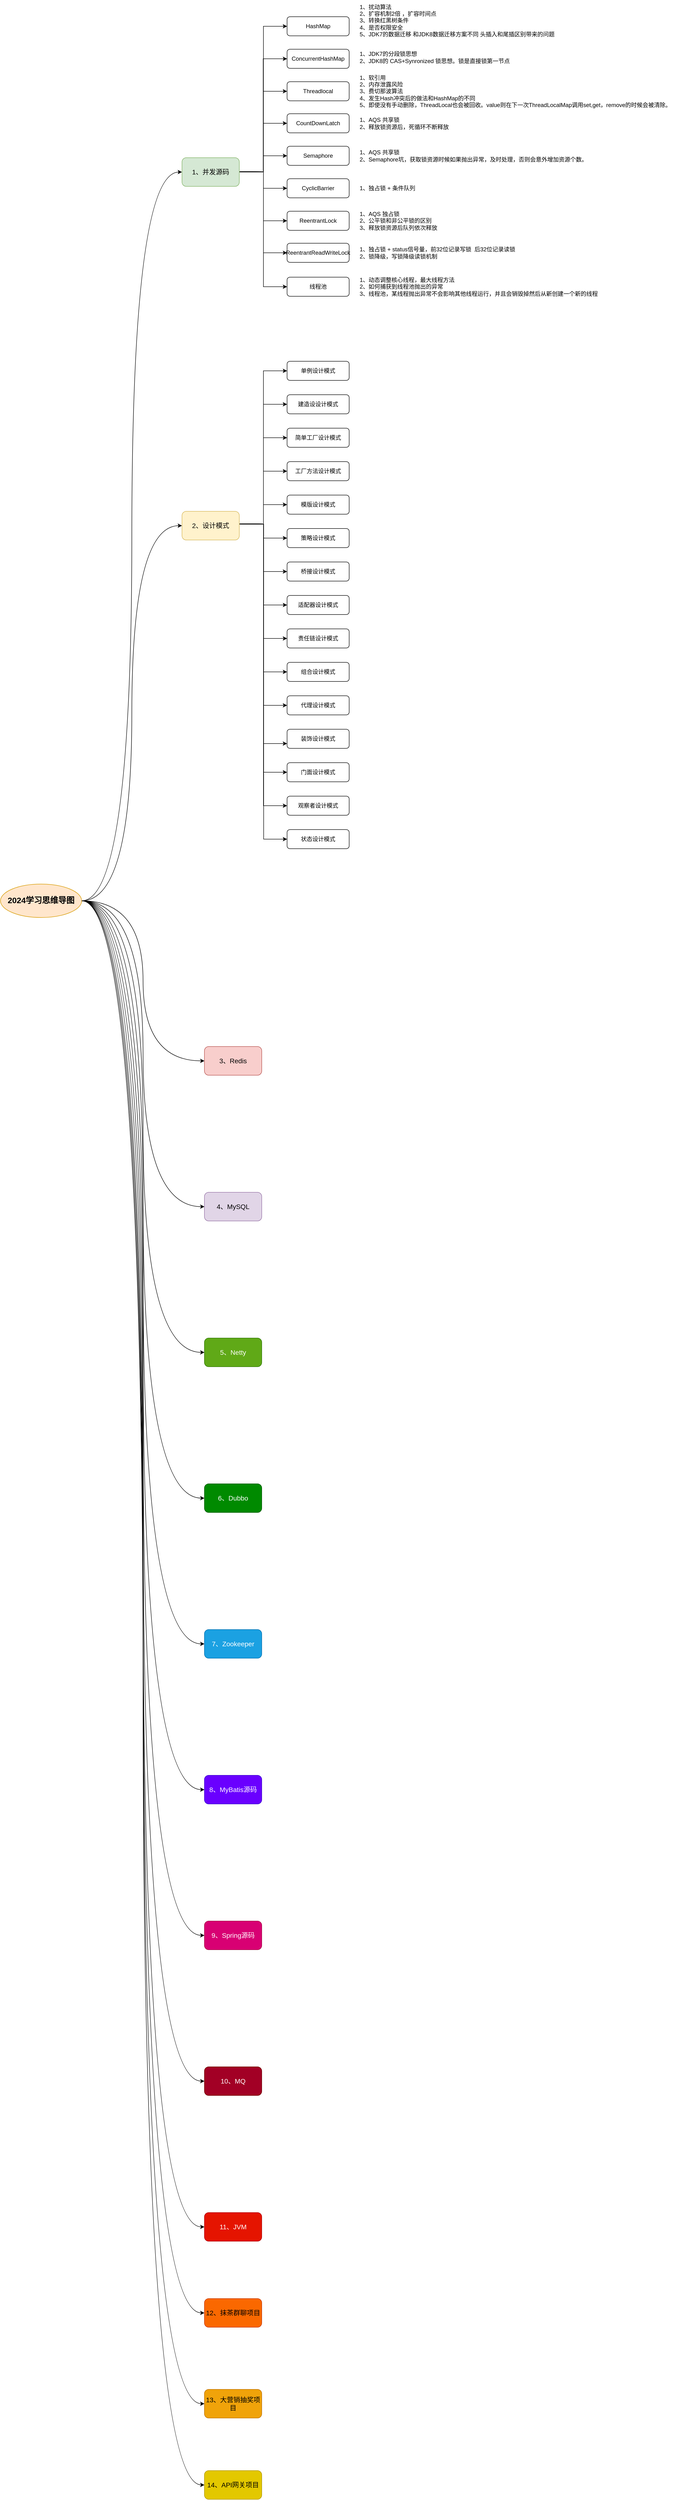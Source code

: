 <mxfile version="23.1.5" type="github">
  <diagram name="第 1 页" id="fht6a-PDqWZK2c6vkvI2">
    <mxGraphModel dx="1434" dy="1907" grid="1" gridSize="10" guides="1" tooltips="1" connect="1" arrows="1" fold="1" page="1" pageScale="1" pageWidth="827" pageHeight="1169" math="0" shadow="0">
      <root>
        <mxCell id="0" />
        <mxCell id="1" parent="0" />
        <mxCell id="TGkRxMRqjUsvFXReb4Ec-3" style="edgeStyle=orthogonalEdgeStyle;rounded=0;orthogonalLoop=1;jettySize=auto;html=1;entryX=0;entryY=0.5;entryDx=0;entryDy=0;curved=1;" edge="1" parent="1" source="TGkRxMRqjUsvFXReb4Ec-1" target="TGkRxMRqjUsvFXReb4Ec-2">
          <mxGeometry relative="1" as="geometry" />
        </mxCell>
        <mxCell id="TGkRxMRqjUsvFXReb4Ec-27" style="edgeStyle=orthogonalEdgeStyle;rounded=0;orthogonalLoop=1;jettySize=auto;html=1;entryX=0;entryY=0.5;entryDx=0;entryDy=0;curved=1;" edge="1" parent="1" source="TGkRxMRqjUsvFXReb4Ec-1" target="TGkRxMRqjUsvFXReb4Ec-28">
          <mxGeometry relative="1" as="geometry" />
        </mxCell>
        <mxCell id="TGkRxMRqjUsvFXReb4Ec-63" style="edgeStyle=orthogonalEdgeStyle;rounded=0;orthogonalLoop=1;jettySize=auto;html=1;entryX=0;entryY=0.5;entryDx=0;entryDy=0;curved=1;" edge="1" parent="1" source="TGkRxMRqjUsvFXReb4Ec-1" target="TGkRxMRqjUsvFXReb4Ec-59">
          <mxGeometry relative="1" as="geometry" />
        </mxCell>
        <mxCell id="TGkRxMRqjUsvFXReb4Ec-64" style="edgeStyle=orthogonalEdgeStyle;rounded=0;orthogonalLoop=1;jettySize=auto;html=1;entryX=0;entryY=0.5;entryDx=0;entryDy=0;curved=1;" edge="1" parent="1" source="TGkRxMRqjUsvFXReb4Ec-1" target="TGkRxMRqjUsvFXReb4Ec-61">
          <mxGeometry relative="1" as="geometry" />
        </mxCell>
        <mxCell id="TGkRxMRqjUsvFXReb4Ec-66" style="edgeStyle=orthogonalEdgeStyle;rounded=0;orthogonalLoop=1;jettySize=auto;html=1;entryX=0;entryY=0.5;entryDx=0;entryDy=0;curved=1;" edge="1" parent="1" source="TGkRxMRqjUsvFXReb4Ec-1" target="TGkRxMRqjUsvFXReb4Ec-65">
          <mxGeometry relative="1" as="geometry" />
        </mxCell>
        <mxCell id="TGkRxMRqjUsvFXReb4Ec-68" style="edgeStyle=orthogonalEdgeStyle;rounded=0;orthogonalLoop=1;jettySize=auto;html=1;entryX=0;entryY=0.5;entryDx=0;entryDy=0;curved=1;" edge="1" parent="1" source="TGkRxMRqjUsvFXReb4Ec-1" target="TGkRxMRqjUsvFXReb4Ec-67">
          <mxGeometry relative="1" as="geometry" />
        </mxCell>
        <mxCell id="TGkRxMRqjUsvFXReb4Ec-70" style="edgeStyle=orthogonalEdgeStyle;rounded=0;orthogonalLoop=1;jettySize=auto;html=1;entryX=0;entryY=0.5;entryDx=0;entryDy=0;curved=1;" edge="1" parent="1" source="TGkRxMRqjUsvFXReb4Ec-1" target="TGkRxMRqjUsvFXReb4Ec-69">
          <mxGeometry relative="1" as="geometry" />
        </mxCell>
        <mxCell id="TGkRxMRqjUsvFXReb4Ec-72" style="edgeStyle=orthogonalEdgeStyle;rounded=0;orthogonalLoop=1;jettySize=auto;html=1;entryX=0;entryY=0.5;entryDx=0;entryDy=0;curved=1;" edge="1" parent="1" source="TGkRxMRqjUsvFXReb4Ec-1" target="TGkRxMRqjUsvFXReb4Ec-71">
          <mxGeometry relative="1" as="geometry" />
        </mxCell>
        <mxCell id="TGkRxMRqjUsvFXReb4Ec-75" style="edgeStyle=orthogonalEdgeStyle;rounded=0;orthogonalLoop=1;jettySize=auto;html=1;entryX=0;entryY=0.5;entryDx=0;entryDy=0;curved=1;" edge="1" parent="1" source="TGkRxMRqjUsvFXReb4Ec-1" target="TGkRxMRqjUsvFXReb4Ec-73">
          <mxGeometry relative="1" as="geometry" />
        </mxCell>
        <mxCell id="TGkRxMRqjUsvFXReb4Ec-76" style="edgeStyle=orthogonalEdgeStyle;rounded=0;orthogonalLoop=1;jettySize=auto;html=1;entryX=0;entryY=0.5;entryDx=0;entryDy=0;curved=1;" edge="1" parent="1" source="TGkRxMRqjUsvFXReb4Ec-1" target="TGkRxMRqjUsvFXReb4Ec-74">
          <mxGeometry relative="1" as="geometry" />
        </mxCell>
        <mxCell id="TGkRxMRqjUsvFXReb4Ec-78" style="edgeStyle=orthogonalEdgeStyle;rounded=0;orthogonalLoop=1;jettySize=auto;html=1;entryX=0;entryY=0.5;entryDx=0;entryDy=0;curved=1;" edge="1" parent="1" source="TGkRxMRqjUsvFXReb4Ec-1" target="TGkRxMRqjUsvFXReb4Ec-77">
          <mxGeometry relative="1" as="geometry" />
        </mxCell>
        <mxCell id="TGkRxMRqjUsvFXReb4Ec-82" style="edgeStyle=orthogonalEdgeStyle;rounded=0;orthogonalLoop=1;jettySize=auto;html=1;entryX=0;entryY=0.5;entryDx=0;entryDy=0;curved=1;" edge="1" parent="1" source="TGkRxMRqjUsvFXReb4Ec-1" target="TGkRxMRqjUsvFXReb4Ec-79">
          <mxGeometry relative="1" as="geometry" />
        </mxCell>
        <mxCell id="TGkRxMRqjUsvFXReb4Ec-84" style="edgeStyle=orthogonalEdgeStyle;rounded=0;orthogonalLoop=1;jettySize=auto;html=1;entryX=0;entryY=0.5;entryDx=0;entryDy=0;curved=1;" edge="1" parent="1" source="TGkRxMRqjUsvFXReb4Ec-1" target="TGkRxMRqjUsvFXReb4Ec-81">
          <mxGeometry relative="1" as="geometry" />
        </mxCell>
        <mxCell id="TGkRxMRqjUsvFXReb4Ec-1" value="2024学习思维导图" style="ellipse;whiteSpace=wrap;html=1;fillColor=#ffe6cc;strokeColor=#d79b00;fontStyle=1;fontSize=17;" vertex="1" parent="1">
          <mxGeometry x="70" y="1610" width="170" height="70" as="geometry" />
        </mxCell>
        <mxCell id="TGkRxMRqjUsvFXReb4Ec-5" style="edgeStyle=orthogonalEdgeStyle;rounded=0;orthogonalLoop=1;jettySize=auto;html=1;entryX=0;entryY=0.5;entryDx=0;entryDy=0;" edge="1" parent="1" target="TGkRxMRqjUsvFXReb4Ec-4">
          <mxGeometry relative="1" as="geometry">
            <mxPoint x="570" y="119" as="sourcePoint" />
          </mxGeometry>
        </mxCell>
        <mxCell id="TGkRxMRqjUsvFXReb4Ec-9" style="edgeStyle=orthogonalEdgeStyle;rounded=0;orthogonalLoop=1;jettySize=auto;html=1;entryX=0;entryY=0.5;entryDx=0;entryDy=0;" edge="1" parent="1" target="TGkRxMRqjUsvFXReb4Ec-8">
          <mxGeometry relative="1" as="geometry">
            <mxPoint x="570" y="119" as="sourcePoint" />
          </mxGeometry>
        </mxCell>
        <mxCell id="TGkRxMRqjUsvFXReb4Ec-11" style="edgeStyle=orthogonalEdgeStyle;rounded=0;orthogonalLoop=1;jettySize=auto;html=1;entryX=0;entryY=0.5;entryDx=0;entryDy=0;" edge="1" parent="1" target="TGkRxMRqjUsvFXReb4Ec-10">
          <mxGeometry relative="1" as="geometry">
            <mxPoint x="570" y="119" as="sourcePoint" />
          </mxGeometry>
        </mxCell>
        <mxCell id="TGkRxMRqjUsvFXReb4Ec-13" style="edgeStyle=orthogonalEdgeStyle;rounded=0;orthogonalLoop=1;jettySize=auto;html=1;entryX=0;entryY=0.5;entryDx=0;entryDy=0;" edge="1" parent="1" target="TGkRxMRqjUsvFXReb4Ec-12">
          <mxGeometry relative="1" as="geometry">
            <mxPoint x="570" y="119" as="sourcePoint" />
          </mxGeometry>
        </mxCell>
        <mxCell id="TGkRxMRqjUsvFXReb4Ec-15" style="edgeStyle=orthogonalEdgeStyle;rounded=0;orthogonalLoop=1;jettySize=auto;html=1;entryX=0;entryY=0.5;entryDx=0;entryDy=0;" edge="1" parent="1" target="TGkRxMRqjUsvFXReb4Ec-14">
          <mxGeometry relative="1" as="geometry">
            <mxPoint x="570" y="119" as="sourcePoint" />
          </mxGeometry>
        </mxCell>
        <mxCell id="TGkRxMRqjUsvFXReb4Ec-17" style="edgeStyle=orthogonalEdgeStyle;rounded=0;orthogonalLoop=1;jettySize=auto;html=1;entryX=0;entryY=0.5;entryDx=0;entryDy=0;" edge="1" parent="1" target="TGkRxMRqjUsvFXReb4Ec-16">
          <mxGeometry relative="1" as="geometry">
            <mxPoint x="570" y="119" as="sourcePoint" />
          </mxGeometry>
        </mxCell>
        <mxCell id="TGkRxMRqjUsvFXReb4Ec-19" style="edgeStyle=orthogonalEdgeStyle;rounded=0;orthogonalLoop=1;jettySize=auto;html=1;entryX=0;entryY=0.5;entryDx=0;entryDy=0;" edge="1" parent="1" target="TGkRxMRqjUsvFXReb4Ec-18">
          <mxGeometry relative="1" as="geometry">
            <mxPoint x="570" y="119" as="sourcePoint" />
          </mxGeometry>
        </mxCell>
        <mxCell id="TGkRxMRqjUsvFXReb4Ec-23" style="edgeStyle=orthogonalEdgeStyle;rounded=0;orthogonalLoop=1;jettySize=auto;html=1;entryX=0;entryY=0.5;entryDx=0;entryDy=0;" edge="1" parent="1" target="TGkRxMRqjUsvFXReb4Ec-22">
          <mxGeometry relative="1" as="geometry">
            <mxPoint x="570" y="119" as="sourcePoint" />
          </mxGeometry>
        </mxCell>
        <mxCell id="TGkRxMRqjUsvFXReb4Ec-26" style="edgeStyle=orthogonalEdgeStyle;rounded=0;orthogonalLoop=1;jettySize=auto;html=1;entryX=0;entryY=0.5;entryDx=0;entryDy=0;" edge="1" parent="1" source="TGkRxMRqjUsvFXReb4Ec-2" target="TGkRxMRqjUsvFXReb4Ec-6">
          <mxGeometry relative="1" as="geometry" />
        </mxCell>
        <mxCell id="TGkRxMRqjUsvFXReb4Ec-2" value="1、并发源码" style="rounded=1;whiteSpace=wrap;html=1;fontSize=14;fillColor=#d5e8d4;strokeColor=#82b366;" vertex="1" parent="1">
          <mxGeometry x="450" y="90" width="120" height="60" as="geometry" />
        </mxCell>
        <UserObject label="HashMap" link="https://www.bugstack.cn/md/java/interview/2020-08-07-%E9%9D%A2%E7%BB%8F%E6%89%8B%E5%86%8C%20%C2%B7%20%E7%AC%AC3%E7%AF%87%E3%80%8AHashMap%E6%A0%B8%E5%BF%83%E7%9F%A5%E8%AF%86%EF%BC%8C%E6%89%B0%E5%8A%A8%E5%87%BD%E6%95%B0%E3%80%81%E8%B4%9F%E8%BD%BD%E5%9B%A0%E5%AD%90%E3%80%81%E6%89%A9%E5%AE%B9%E9%93%BE%E8%A1%A8%E6%8B%86%E5%88%86%EF%BC%8C%E6%B7%B1%E5%BA%A6%E5%AD%A6%E4%B9%A0%E3%80%8B.html#_3-%E5%88%9D%E5%A7%8B%E5%8C%96%E5%AE%B9%E9%87%8F%E5%92%8C%E8%B4%9F%E8%BD%BD%E5%9B%A0%E5%AD%90" linkTarget="_blank" id="TGkRxMRqjUsvFXReb4Ec-4">
          <mxCell style="rounded=1;whiteSpace=wrap;html=1;" vertex="1" parent="1">
            <mxGeometry x="670" y="-205" width="130" height="40" as="geometry" />
          </mxCell>
        </UserObject>
        <UserObject label="ConcurrentHashMap" link="https://juejin.cn/post/7064061605185028110#heading-13" linkTarget="_blank" id="TGkRxMRqjUsvFXReb4Ec-6">
          <mxCell style="rounded=1;whiteSpace=wrap;html=1;" vertex="1" parent="1">
            <mxGeometry x="670" y="-137" width="130" height="40" as="geometry" />
          </mxCell>
        </UserObject>
        <UserObject label="Threadlocal" link="https://blog.csdn.net/crayon0/article/details/127461308?spm=1001.201.3001.551" linkTarget="_blank" id="TGkRxMRqjUsvFXReb4Ec-8">
          <mxCell style="rounded=1;whiteSpace=wrap;html=1;" vertex="1" parent="1">
            <mxGeometry x="670" y="-69" width="130" height="40" as="geometry" />
          </mxCell>
        </UserObject>
        <mxCell id="TGkRxMRqjUsvFXReb4Ec-10" value="CountDownLatch" style="rounded=1;whiteSpace=wrap;html=1;" vertex="1" parent="1">
          <mxGeometry x="670" y="-2" width="130" height="40" as="geometry" />
        </mxCell>
        <mxCell id="TGkRxMRqjUsvFXReb4Ec-12" value="Semaphore" style="rounded=1;whiteSpace=wrap;html=1;" vertex="1" parent="1">
          <mxGeometry x="670" y="66" width="130" height="40" as="geometry" />
        </mxCell>
        <mxCell id="TGkRxMRqjUsvFXReb4Ec-14" value="CyclicBarrier" style="rounded=1;whiteSpace=wrap;html=1;" vertex="1" parent="1">
          <mxGeometry x="670" y="134" width="130" height="40" as="geometry" />
        </mxCell>
        <mxCell id="TGkRxMRqjUsvFXReb4Ec-16" value="ReentrantLock" style="rounded=1;whiteSpace=wrap;html=1;" vertex="1" parent="1">
          <mxGeometry x="670" y="202" width="130" height="40" as="geometry" />
        </mxCell>
        <mxCell id="TGkRxMRqjUsvFXReb4Ec-18" value="ReentrantReadWriteLock" style="rounded=1;whiteSpace=wrap;html=1;" vertex="1" parent="1">
          <mxGeometry x="670" y="269" width="130" height="40" as="geometry" />
        </mxCell>
        <mxCell id="TGkRxMRqjUsvFXReb4Ec-22" value="线程池" style="rounded=1;whiteSpace=wrap;html=1;" vertex="1" parent="1">
          <mxGeometry x="670" y="340" width="130" height="40" as="geometry" />
        </mxCell>
        <mxCell id="TGkRxMRqjUsvFXReb4Ec-30" style="edgeStyle=orthogonalEdgeStyle;rounded=0;orthogonalLoop=1;jettySize=auto;html=1;entryX=0;entryY=0.5;entryDx=0;entryDy=0;" edge="1" parent="1" target="TGkRxMRqjUsvFXReb4Ec-29">
          <mxGeometry relative="1" as="geometry">
            <mxPoint x="570" y="856" as="sourcePoint" />
          </mxGeometry>
        </mxCell>
        <mxCell id="TGkRxMRqjUsvFXReb4Ec-45" style="edgeStyle=orthogonalEdgeStyle;rounded=0;orthogonalLoop=1;jettySize=auto;html=1;entryX=0;entryY=0.5;entryDx=0;entryDy=0;" edge="1" parent="1" target="TGkRxMRqjUsvFXReb4Ec-31">
          <mxGeometry relative="1" as="geometry">
            <mxPoint x="570" y="856" as="sourcePoint" />
          </mxGeometry>
        </mxCell>
        <mxCell id="TGkRxMRqjUsvFXReb4Ec-46" style="edgeStyle=orthogonalEdgeStyle;rounded=0;orthogonalLoop=1;jettySize=auto;html=1;entryX=0;entryY=0.5;entryDx=0;entryDy=0;" edge="1" parent="1" target="TGkRxMRqjUsvFXReb4Ec-32">
          <mxGeometry relative="1" as="geometry">
            <mxPoint x="570" y="856" as="sourcePoint" />
          </mxGeometry>
        </mxCell>
        <mxCell id="TGkRxMRqjUsvFXReb4Ec-47" style="edgeStyle=orthogonalEdgeStyle;rounded=0;orthogonalLoop=1;jettySize=auto;html=1;entryX=0;entryY=0.5;entryDx=0;entryDy=0;" edge="1" parent="1" target="TGkRxMRqjUsvFXReb4Ec-33">
          <mxGeometry relative="1" as="geometry">
            <mxPoint x="570" y="856" as="sourcePoint" />
          </mxGeometry>
        </mxCell>
        <mxCell id="TGkRxMRqjUsvFXReb4Ec-48" style="edgeStyle=orthogonalEdgeStyle;rounded=0;orthogonalLoop=1;jettySize=auto;html=1;entryX=0;entryY=0.5;entryDx=0;entryDy=0;" edge="1" parent="1" target="TGkRxMRqjUsvFXReb4Ec-34">
          <mxGeometry relative="1" as="geometry">
            <mxPoint x="570" y="856" as="sourcePoint" />
          </mxGeometry>
        </mxCell>
        <mxCell id="TGkRxMRqjUsvFXReb4Ec-49" style="edgeStyle=orthogonalEdgeStyle;rounded=0;orthogonalLoop=1;jettySize=auto;html=1;entryX=0;entryY=0.5;entryDx=0;entryDy=0;" edge="1" parent="1" target="TGkRxMRqjUsvFXReb4Ec-35">
          <mxGeometry relative="1" as="geometry">
            <mxPoint x="570" y="856" as="sourcePoint" />
          </mxGeometry>
        </mxCell>
        <mxCell id="TGkRxMRqjUsvFXReb4Ec-50" style="edgeStyle=orthogonalEdgeStyle;rounded=0;orthogonalLoop=1;jettySize=auto;html=1;entryX=0;entryY=0.5;entryDx=0;entryDy=0;" edge="1" parent="1" target="TGkRxMRqjUsvFXReb4Ec-36">
          <mxGeometry relative="1" as="geometry">
            <mxPoint x="570" y="856" as="sourcePoint" />
          </mxGeometry>
        </mxCell>
        <mxCell id="TGkRxMRqjUsvFXReb4Ec-51" style="edgeStyle=orthogonalEdgeStyle;rounded=0;orthogonalLoop=1;jettySize=auto;html=1;entryX=0;entryY=0.5;entryDx=0;entryDy=0;" edge="1" parent="1" target="TGkRxMRqjUsvFXReb4Ec-37">
          <mxGeometry relative="1" as="geometry">
            <mxPoint x="570" y="856" as="sourcePoint" />
          </mxGeometry>
        </mxCell>
        <mxCell id="TGkRxMRqjUsvFXReb4Ec-52" style="edgeStyle=orthogonalEdgeStyle;rounded=0;orthogonalLoop=1;jettySize=auto;html=1;entryX=0;entryY=0.5;entryDx=0;entryDy=0;" edge="1" parent="1" target="TGkRxMRqjUsvFXReb4Ec-38">
          <mxGeometry relative="1" as="geometry">
            <mxPoint x="570" y="856" as="sourcePoint" />
          </mxGeometry>
        </mxCell>
        <mxCell id="TGkRxMRqjUsvFXReb4Ec-53" style="edgeStyle=orthogonalEdgeStyle;rounded=0;orthogonalLoop=1;jettySize=auto;html=1;entryX=0;entryY=0.5;entryDx=0;entryDy=0;" edge="1" parent="1" target="TGkRxMRqjUsvFXReb4Ec-39">
          <mxGeometry relative="1" as="geometry">
            <mxPoint x="570" y="856" as="sourcePoint" />
          </mxGeometry>
        </mxCell>
        <mxCell id="TGkRxMRqjUsvFXReb4Ec-54" style="edgeStyle=orthogonalEdgeStyle;rounded=0;orthogonalLoop=1;jettySize=auto;html=1;entryX=0;entryY=0.5;entryDx=0;entryDy=0;" edge="1" parent="1" target="TGkRxMRqjUsvFXReb4Ec-40">
          <mxGeometry relative="1" as="geometry">
            <mxPoint x="570" y="856" as="sourcePoint" />
          </mxGeometry>
        </mxCell>
        <mxCell id="TGkRxMRqjUsvFXReb4Ec-55" style="edgeStyle=orthogonalEdgeStyle;rounded=0;orthogonalLoop=1;jettySize=auto;html=1;entryX=0;entryY=0.75;entryDx=0;entryDy=0;" edge="1" parent="1" target="TGkRxMRqjUsvFXReb4Ec-41">
          <mxGeometry relative="1" as="geometry">
            <mxPoint x="570" y="856" as="sourcePoint" />
          </mxGeometry>
        </mxCell>
        <mxCell id="TGkRxMRqjUsvFXReb4Ec-56" style="edgeStyle=orthogonalEdgeStyle;rounded=0;orthogonalLoop=1;jettySize=auto;html=1;entryX=0;entryY=0.5;entryDx=0;entryDy=0;" edge="1" parent="1" target="TGkRxMRqjUsvFXReb4Ec-42">
          <mxGeometry relative="1" as="geometry">
            <mxPoint x="570" y="856" as="sourcePoint" />
          </mxGeometry>
        </mxCell>
        <mxCell id="TGkRxMRqjUsvFXReb4Ec-57" style="edgeStyle=orthogonalEdgeStyle;rounded=0;orthogonalLoop=1;jettySize=auto;html=1;entryX=0;entryY=0.5;entryDx=0;entryDy=0;" edge="1" parent="1" target="TGkRxMRqjUsvFXReb4Ec-43">
          <mxGeometry relative="1" as="geometry">
            <mxPoint x="570" y="856" as="sourcePoint" />
          </mxGeometry>
        </mxCell>
        <mxCell id="TGkRxMRqjUsvFXReb4Ec-58" style="edgeStyle=orthogonalEdgeStyle;rounded=0;orthogonalLoop=1;jettySize=auto;html=1;entryX=0;entryY=0.5;entryDx=0;entryDy=0;" edge="1" parent="1" target="TGkRxMRqjUsvFXReb4Ec-44">
          <mxGeometry relative="1" as="geometry">
            <mxPoint x="570" y="856" as="sourcePoint" />
            <Array as="points">
              <mxPoint x="570" y="857" />
              <mxPoint x="621" y="857" />
              <mxPoint x="621" y="1516" />
            </Array>
          </mxGeometry>
        </mxCell>
        <mxCell id="TGkRxMRqjUsvFXReb4Ec-28" value="2、设计模式" style="rounded=1;whiteSpace=wrap;html=1;fontSize=14;fillColor=#fff2cc;strokeColor=#d6b656;" vertex="1" parent="1">
          <mxGeometry x="450" y="830" width="120" height="60" as="geometry" />
        </mxCell>
        <mxCell id="TGkRxMRqjUsvFXReb4Ec-29" value="单例设计模式" style="rounded=1;whiteSpace=wrap;html=1;" vertex="1" parent="1">
          <mxGeometry x="670" y="516" width="130" height="40" as="geometry" />
        </mxCell>
        <mxCell id="TGkRxMRqjUsvFXReb4Ec-31" value="建造设设计模式" style="rounded=1;whiteSpace=wrap;html=1;" vertex="1" parent="1">
          <mxGeometry x="670" y="586" width="130" height="40" as="geometry" />
        </mxCell>
        <mxCell id="TGkRxMRqjUsvFXReb4Ec-32" value="简单工厂设计模式" style="rounded=1;whiteSpace=wrap;html=1;" vertex="1" parent="1">
          <mxGeometry x="670" y="656" width="130" height="40" as="geometry" />
        </mxCell>
        <mxCell id="TGkRxMRqjUsvFXReb4Ec-33" value="工厂方法设计模式" style="rounded=1;whiteSpace=wrap;html=1;" vertex="1" parent="1">
          <mxGeometry x="670" y="726" width="130" height="40" as="geometry" />
        </mxCell>
        <mxCell id="TGkRxMRqjUsvFXReb4Ec-34" value="模版设计模式" style="rounded=1;whiteSpace=wrap;html=1;" vertex="1" parent="1">
          <mxGeometry x="670" y="796" width="130" height="40" as="geometry" />
        </mxCell>
        <mxCell id="TGkRxMRqjUsvFXReb4Ec-35" value="策略设计模式" style="rounded=1;whiteSpace=wrap;html=1;" vertex="1" parent="1">
          <mxGeometry x="670" y="866" width="130" height="40" as="geometry" />
        </mxCell>
        <mxCell id="TGkRxMRqjUsvFXReb4Ec-36" value="桥接设计模式" style="rounded=1;whiteSpace=wrap;html=1;" vertex="1" parent="1">
          <mxGeometry x="670" y="936" width="130" height="40" as="geometry" />
        </mxCell>
        <mxCell id="TGkRxMRqjUsvFXReb4Ec-37" value="适配器设计模式" style="rounded=1;whiteSpace=wrap;html=1;" vertex="1" parent="1">
          <mxGeometry x="670" y="1006" width="130" height="40" as="geometry" />
        </mxCell>
        <mxCell id="TGkRxMRqjUsvFXReb4Ec-38" value="责任链设计模式" style="rounded=1;whiteSpace=wrap;html=1;" vertex="1" parent="1">
          <mxGeometry x="670" y="1076" width="130" height="40" as="geometry" />
        </mxCell>
        <mxCell id="TGkRxMRqjUsvFXReb4Ec-39" value="组合设计模式" style="rounded=1;whiteSpace=wrap;html=1;" vertex="1" parent="1">
          <mxGeometry x="670" y="1146" width="130" height="40" as="geometry" />
        </mxCell>
        <mxCell id="TGkRxMRqjUsvFXReb4Ec-40" value="代理设计模式" style="rounded=1;whiteSpace=wrap;html=1;" vertex="1" parent="1">
          <mxGeometry x="670" y="1216" width="130" height="40" as="geometry" />
        </mxCell>
        <mxCell id="TGkRxMRqjUsvFXReb4Ec-41" value="装饰设计模式" style="rounded=1;whiteSpace=wrap;html=1;" vertex="1" parent="1">
          <mxGeometry x="670" y="1286" width="130" height="40" as="geometry" />
        </mxCell>
        <mxCell id="TGkRxMRqjUsvFXReb4Ec-42" value="门面设计模式" style="rounded=1;whiteSpace=wrap;html=1;" vertex="1" parent="1">
          <mxGeometry x="670" y="1356" width="130" height="40" as="geometry" />
        </mxCell>
        <mxCell id="TGkRxMRqjUsvFXReb4Ec-43" value="观察者设计模式" style="rounded=1;whiteSpace=wrap;html=1;" vertex="1" parent="1">
          <mxGeometry x="670" y="1426" width="130" height="40" as="geometry" />
        </mxCell>
        <mxCell id="TGkRxMRqjUsvFXReb4Ec-44" value="状态设计模式" style="rounded=1;whiteSpace=wrap;html=1;" vertex="1" parent="1">
          <mxGeometry x="670" y="1496" width="130" height="40" as="geometry" />
        </mxCell>
        <mxCell id="TGkRxMRqjUsvFXReb4Ec-59" value="3、Redis" style="rounded=1;whiteSpace=wrap;html=1;fontSize=14;fillColor=#f8cecc;strokeColor=#b85450;" vertex="1" parent="1">
          <mxGeometry x="497" y="1950" width="120" height="60" as="geometry" />
        </mxCell>
        <mxCell id="TGkRxMRqjUsvFXReb4Ec-61" value="4、MySQL" style="rounded=1;whiteSpace=wrap;html=1;fontSize=14;fillColor=#e1d5e7;strokeColor=#9673a6;" vertex="1" parent="1">
          <mxGeometry x="497" y="2255" width="120" height="60" as="geometry" />
        </mxCell>
        <mxCell id="TGkRxMRqjUsvFXReb4Ec-65" value="5、Netty" style="rounded=1;whiteSpace=wrap;html=1;fontSize=14;fillColor=#60a917;fontColor=#ffffff;strokeColor=#2D7600;" vertex="1" parent="1">
          <mxGeometry x="497" y="2560" width="120" height="60" as="geometry" />
        </mxCell>
        <mxCell id="TGkRxMRqjUsvFXReb4Ec-67" value="6、Dubbo" style="rounded=1;whiteSpace=wrap;html=1;fontSize=14;fillColor=#008a00;fontColor=#ffffff;strokeColor=#005700;" vertex="1" parent="1">
          <mxGeometry x="497" y="2865" width="120" height="60" as="geometry" />
        </mxCell>
        <mxCell id="TGkRxMRqjUsvFXReb4Ec-69" value="8、MyBatis源码" style="rounded=1;whiteSpace=wrap;html=1;fontSize=14;fillColor=#6a00ff;fontColor=#ffffff;strokeColor=#3700CC;" vertex="1" parent="1">
          <mxGeometry x="497" y="3475" width="120" height="60" as="geometry" />
        </mxCell>
        <mxCell id="TGkRxMRqjUsvFXReb4Ec-71" value="9、Spring源码" style="rounded=1;whiteSpace=wrap;html=1;fontSize=14;fillColor=#d80073;fontColor=#ffffff;strokeColor=#A50040;" vertex="1" parent="1">
          <mxGeometry x="497" y="3780" width="120" height="60" as="geometry" />
        </mxCell>
        <mxCell id="TGkRxMRqjUsvFXReb4Ec-73" value="7、Zookeeper" style="rounded=1;whiteSpace=wrap;html=1;fontSize=14;fillColor=#1ba1e2;fontColor=#ffffff;strokeColor=#006EAF;" vertex="1" parent="1">
          <mxGeometry x="497" y="3170" width="120" height="60" as="geometry" />
        </mxCell>
        <mxCell id="TGkRxMRqjUsvFXReb4Ec-74" value="11、JVM" style="rounded=1;whiteSpace=wrap;html=1;fontSize=14;fillColor=#e51400;fontColor=#ffffff;strokeColor=#B20000;" vertex="1" parent="1">
          <mxGeometry x="497" y="4390" width="120" height="60" as="geometry" />
        </mxCell>
        <mxCell id="TGkRxMRqjUsvFXReb4Ec-77" value="10、MQ" style="rounded=1;whiteSpace=wrap;html=1;fontSize=14;fillColor=#a20025;fontColor=#ffffff;strokeColor=#6F0000;" vertex="1" parent="1">
          <mxGeometry x="497" y="4085" width="120" height="60" as="geometry" />
        </mxCell>
        <mxCell id="TGkRxMRqjUsvFXReb4Ec-79" value="12、抹茶群聊项目" style="rounded=1;whiteSpace=wrap;html=1;fontSize=14;fillColor=#fa6800;fontColor=#000000;strokeColor=#C73500;" vertex="1" parent="1">
          <mxGeometry x="497" y="4570" width="120" height="60" as="geometry" />
        </mxCell>
        <mxCell id="TGkRxMRqjUsvFXReb4Ec-80" value="13、大营销抽奖项目" style="rounded=1;whiteSpace=wrap;html=1;fontSize=14;fillColor=#f0a30a;fontColor=#000000;strokeColor=#BD7000;" vertex="1" parent="1">
          <mxGeometry x="497" y="4760" width="120" height="60" as="geometry" />
        </mxCell>
        <mxCell id="TGkRxMRqjUsvFXReb4Ec-81" value="14、API网关项目" style="rounded=1;whiteSpace=wrap;html=1;fontSize=14;fillColor=#e3c800;fontColor=#000000;strokeColor=#B09500;" vertex="1" parent="1">
          <mxGeometry x="497" y="4930" width="120" height="60" as="geometry" />
        </mxCell>
        <mxCell id="TGkRxMRqjUsvFXReb4Ec-83" style="edgeStyle=orthogonalEdgeStyle;rounded=0;orthogonalLoop=1;jettySize=auto;html=1;entryX=0;entryY=0.5;entryDx=0;entryDy=0;curved=1;" edge="1" parent="1" source="TGkRxMRqjUsvFXReb4Ec-1" target="TGkRxMRqjUsvFXReb4Ec-80">
          <mxGeometry relative="1" as="geometry" />
        </mxCell>
        <mxCell id="TGkRxMRqjUsvFXReb4Ec-89" value="1、扰动算法&lt;br&gt;2、扩容机制2倍 ，扩容时间点&lt;br&gt;3、转换红黑树条件&lt;br&gt;4、是否权限安全&lt;br&gt;5、JDK7的数据迁移 和JDK8数据迁移方案不同 头插入和尾插区别带来的问题" style="text;html=1;align=left;verticalAlign=middle;whiteSpace=wrap;rounded=0;" vertex="1" parent="1">
          <mxGeometry x="820" y="-240" width="450" height="85" as="geometry" />
        </mxCell>
        <mxCell id="TGkRxMRqjUsvFXReb4Ec-90" value="1、JDK7的分段锁思想&lt;br&gt;2、JDK8的 CAS+Synronized 锁思想。锁是直接锁第一节点" style="text;html=1;align=left;verticalAlign=middle;whiteSpace=wrap;rounded=0;" vertex="1" parent="1">
          <mxGeometry x="820" y="-150" width="450" height="60" as="geometry" />
        </mxCell>
        <mxCell id="TGkRxMRqjUsvFXReb4Ec-91" value="1、软引用&lt;br&gt;2、内存泄露风险&lt;br&gt;3、费切那波算法&lt;br&gt;4、发生Hash冲突后的做法和HashMap的不同&lt;br&gt;5、即使没有手动删除，ThreadLocal也会被回收。value则在下一次ThreadLocalMap调用set,get，remove的时候会被清除。" style="text;html=1;align=left;verticalAlign=middle;whiteSpace=wrap;rounded=0;" vertex="1" parent="1">
          <mxGeometry x="820" y="-79" width="680" height="60" as="geometry" />
        </mxCell>
        <mxCell id="TGkRxMRqjUsvFXReb4Ec-92" value="1、AQS 共享锁&lt;br&gt;2、释放锁资源后，死循环不断释放" style="text;html=1;align=left;verticalAlign=middle;whiteSpace=wrap;rounded=0;" vertex="1" parent="1">
          <mxGeometry x="820" y="-12" width="450" height="60" as="geometry" />
        </mxCell>
        <mxCell id="TGkRxMRqjUsvFXReb4Ec-93" value="1、AQS 共享锁&lt;br&gt;2、Semaphore坑，获取锁资源时候如果抛出异常，及时处理，否则会意外增加资源个数。" style="text;html=1;align=left;verticalAlign=middle;whiteSpace=wrap;rounded=0;" vertex="1" parent="1">
          <mxGeometry x="820" y="56" width="500" height="60" as="geometry" />
        </mxCell>
        <mxCell id="TGkRxMRqjUsvFXReb4Ec-94" value="1、AQS 独占锁&lt;br&gt;2、公平锁和非公平锁的区别&lt;br&gt;3、释放锁资源后队列依次释放" style="text;html=1;align=left;verticalAlign=middle;whiteSpace=wrap;rounded=0;" vertex="1" parent="1">
          <mxGeometry x="820" y="192" width="450" height="60" as="geometry" />
        </mxCell>
        <mxCell id="TGkRxMRqjUsvFXReb4Ec-95" value="1、独占锁 + 条件队列" style="text;html=1;align=left;verticalAlign=middle;whiteSpace=wrap;rounded=0;" vertex="1" parent="1">
          <mxGeometry x="820" y="124" width="500" height="60" as="geometry" />
        </mxCell>
        <mxCell id="TGkRxMRqjUsvFXReb4Ec-96" value="1、独占锁 + status信号量，前32位记录写锁&amp;nbsp; 后32位记录读锁&lt;br&gt;2、锁降级，写锁降级读锁机制" style="text;html=1;align=left;verticalAlign=middle;whiteSpace=wrap;rounded=0;" vertex="1" parent="1">
          <mxGeometry x="820" y="259" width="500" height="60" as="geometry" />
        </mxCell>
        <mxCell id="TGkRxMRqjUsvFXReb4Ec-97" value="1、动态调整核心线程，最大线程方法&lt;br&gt;2、如何捕获到线程池抛出的异常&lt;br&gt;3、线程池，某线程抛出异常不会影响其他线程运行，并且会销毁掉然后从新创建一个新的线程" style="text;html=1;align=left;verticalAlign=middle;whiteSpace=wrap;rounded=0;" vertex="1" parent="1">
          <mxGeometry x="820" y="330" width="530" height="60" as="geometry" />
        </mxCell>
      </root>
    </mxGraphModel>
  </diagram>
</mxfile>
